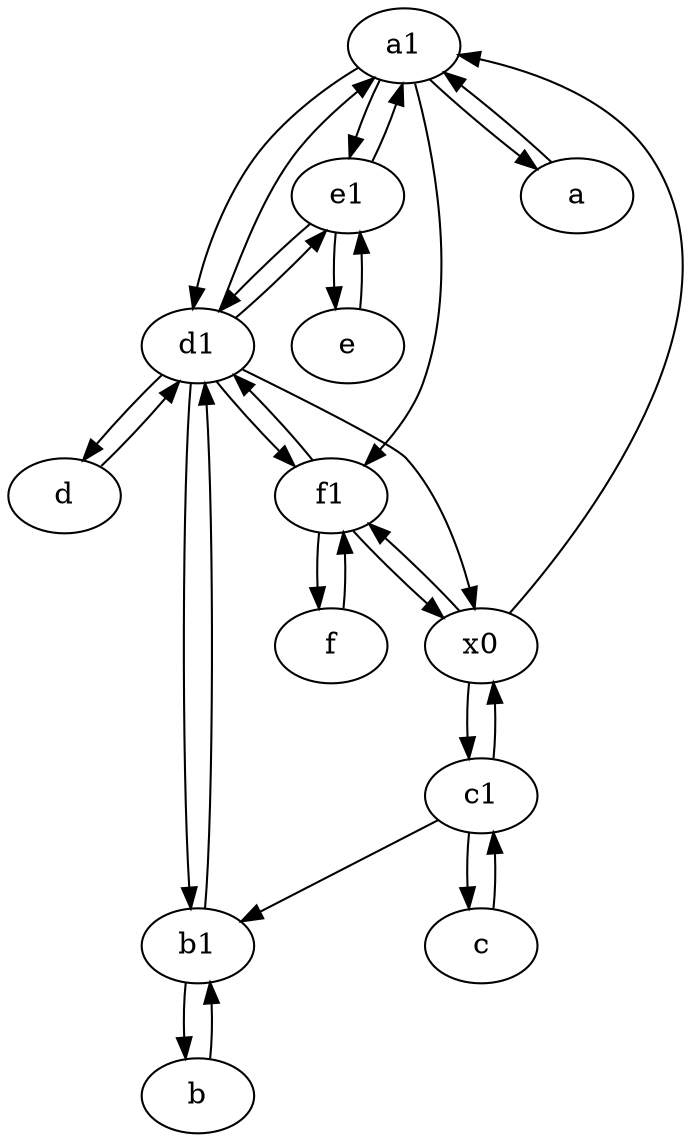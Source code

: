 digraph  {
	a1 [pos="40,15!"];
	f [pos="15,45!"];
	b [pos="50,20!"];
	c [pos="20,10!"];
	e1 [pos="25,45!"];
	d1 [pos="25,30!"];
	f1;
	a [pos="40,10!"];
	c1 [pos="30,15!"];
	e [pos="30,50!"];
	x0;
	d [pos="20,30!"];
	b1 [pos="45,20!"];
	d1 -> e1;
	c1 -> x0;
	e1 -> e;
	a1 -> a;
	b1 -> b;
	f1 -> x0;
	d1 -> x0;
	a1 -> e1;
	x0 -> c1;
	d1 -> a1;
	d1 -> d;
	d -> d1;
	f -> f1;
	d1 -> f1;
	f1 -> d1;
	e1 -> d1;
	x0 -> a1;
	e1 -> a1;
	a1 -> f1;
	a -> a1;
	f1 -> f;
	d1 -> b1;
	x0 -> f1;
	c1 -> c;
	b1 -> d1;
	e -> e1;
	b -> b1;
	c1 -> b1;
	a1 -> d1;
	c -> c1;

	}